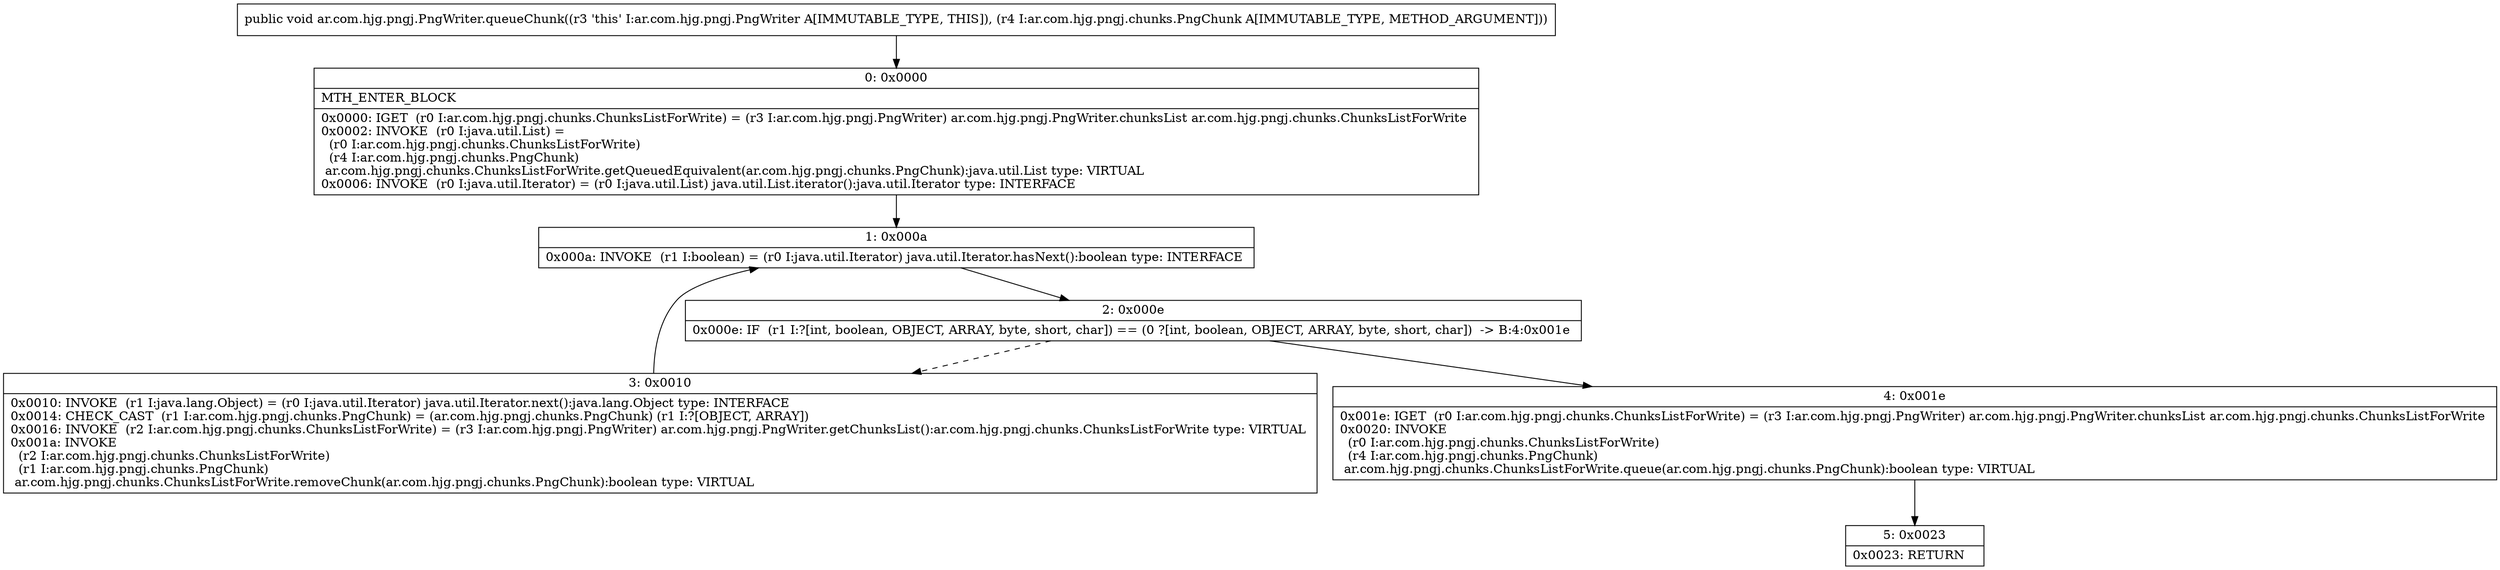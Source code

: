 digraph "CFG forar.com.hjg.pngj.PngWriter.queueChunk(Lar\/com\/hjg\/pngj\/chunks\/PngChunk;)V" {
Node_0 [shape=record,label="{0\:\ 0x0000|MTH_ENTER_BLOCK\l|0x0000: IGET  (r0 I:ar.com.hjg.pngj.chunks.ChunksListForWrite) = (r3 I:ar.com.hjg.pngj.PngWriter) ar.com.hjg.pngj.PngWriter.chunksList ar.com.hjg.pngj.chunks.ChunksListForWrite \l0x0002: INVOKE  (r0 I:java.util.List) = \l  (r0 I:ar.com.hjg.pngj.chunks.ChunksListForWrite)\l  (r4 I:ar.com.hjg.pngj.chunks.PngChunk)\l ar.com.hjg.pngj.chunks.ChunksListForWrite.getQueuedEquivalent(ar.com.hjg.pngj.chunks.PngChunk):java.util.List type: VIRTUAL \l0x0006: INVOKE  (r0 I:java.util.Iterator) = (r0 I:java.util.List) java.util.List.iterator():java.util.Iterator type: INTERFACE \l}"];
Node_1 [shape=record,label="{1\:\ 0x000a|0x000a: INVOKE  (r1 I:boolean) = (r0 I:java.util.Iterator) java.util.Iterator.hasNext():boolean type: INTERFACE \l}"];
Node_2 [shape=record,label="{2\:\ 0x000e|0x000e: IF  (r1 I:?[int, boolean, OBJECT, ARRAY, byte, short, char]) == (0 ?[int, boolean, OBJECT, ARRAY, byte, short, char])  \-\> B:4:0x001e \l}"];
Node_3 [shape=record,label="{3\:\ 0x0010|0x0010: INVOKE  (r1 I:java.lang.Object) = (r0 I:java.util.Iterator) java.util.Iterator.next():java.lang.Object type: INTERFACE \l0x0014: CHECK_CAST  (r1 I:ar.com.hjg.pngj.chunks.PngChunk) = (ar.com.hjg.pngj.chunks.PngChunk) (r1 I:?[OBJECT, ARRAY]) \l0x0016: INVOKE  (r2 I:ar.com.hjg.pngj.chunks.ChunksListForWrite) = (r3 I:ar.com.hjg.pngj.PngWriter) ar.com.hjg.pngj.PngWriter.getChunksList():ar.com.hjg.pngj.chunks.ChunksListForWrite type: VIRTUAL \l0x001a: INVOKE  \l  (r2 I:ar.com.hjg.pngj.chunks.ChunksListForWrite)\l  (r1 I:ar.com.hjg.pngj.chunks.PngChunk)\l ar.com.hjg.pngj.chunks.ChunksListForWrite.removeChunk(ar.com.hjg.pngj.chunks.PngChunk):boolean type: VIRTUAL \l}"];
Node_4 [shape=record,label="{4\:\ 0x001e|0x001e: IGET  (r0 I:ar.com.hjg.pngj.chunks.ChunksListForWrite) = (r3 I:ar.com.hjg.pngj.PngWriter) ar.com.hjg.pngj.PngWriter.chunksList ar.com.hjg.pngj.chunks.ChunksListForWrite \l0x0020: INVOKE  \l  (r0 I:ar.com.hjg.pngj.chunks.ChunksListForWrite)\l  (r4 I:ar.com.hjg.pngj.chunks.PngChunk)\l ar.com.hjg.pngj.chunks.ChunksListForWrite.queue(ar.com.hjg.pngj.chunks.PngChunk):boolean type: VIRTUAL \l}"];
Node_5 [shape=record,label="{5\:\ 0x0023|0x0023: RETURN   \l}"];
MethodNode[shape=record,label="{public void ar.com.hjg.pngj.PngWriter.queueChunk((r3 'this' I:ar.com.hjg.pngj.PngWriter A[IMMUTABLE_TYPE, THIS]), (r4 I:ar.com.hjg.pngj.chunks.PngChunk A[IMMUTABLE_TYPE, METHOD_ARGUMENT])) }"];
MethodNode -> Node_0;
Node_0 -> Node_1;
Node_1 -> Node_2;
Node_2 -> Node_3[style=dashed];
Node_2 -> Node_4;
Node_3 -> Node_1;
Node_4 -> Node_5;
}

